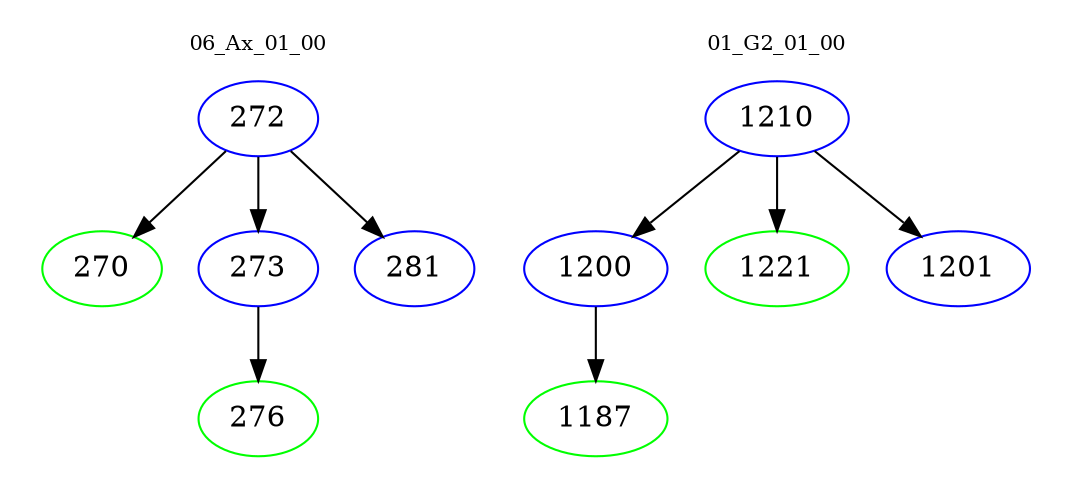 digraph{
subgraph cluster_0 {
color = white
label = "06_Ax_01_00";
fontsize=10;
T0_272 [label="272", color="blue"]
T0_272 -> T0_270 [color="black"]
T0_270 [label="270", color="green"]
T0_272 -> T0_273 [color="black"]
T0_273 [label="273", color="blue"]
T0_273 -> T0_276 [color="black"]
T0_276 [label="276", color="green"]
T0_272 -> T0_281 [color="black"]
T0_281 [label="281", color="blue"]
}
subgraph cluster_1 {
color = white
label = "01_G2_01_00";
fontsize=10;
T1_1210 [label="1210", color="blue"]
T1_1210 -> T1_1200 [color="black"]
T1_1200 [label="1200", color="blue"]
T1_1200 -> T1_1187 [color="black"]
T1_1187 [label="1187", color="green"]
T1_1210 -> T1_1221 [color="black"]
T1_1221 [label="1221", color="green"]
T1_1210 -> T1_1201 [color="black"]
T1_1201 [label="1201", color="blue"]
}
}
